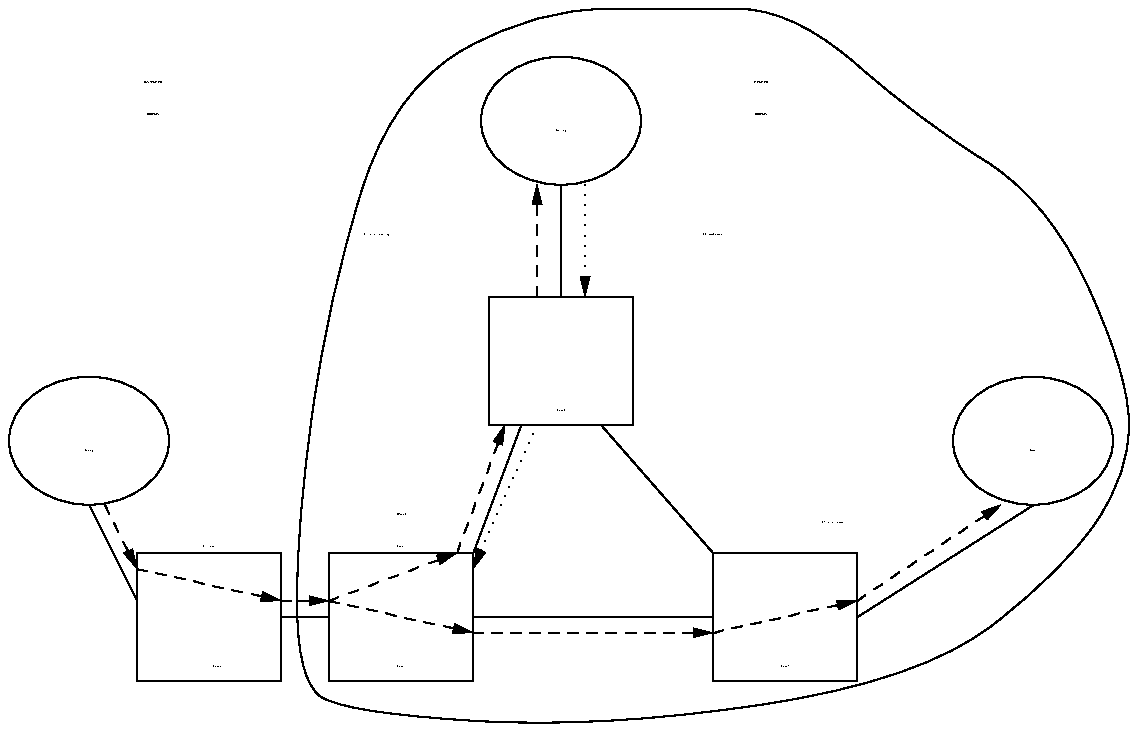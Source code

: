 .nf
.PS
scale=100
define t126 |
[ box invis ht 32 wid 48 with .sw at 0,0
"\fR\s10\&Redial\f1\s0" at 24,24
"\fR\s10\&point\f1\s0" at 24,8
] |

define t139 |
[ box invis ht 32 wid 104 with .sw at 0,0
"\fR\s10\&UNTRUSTED\f1\s0" at 52,24
"\fR\s10\&DOMAIN\f1\s0" at 52,8
] |

define t138 |
[ box invis ht 32 wid 80 with .sw at 0,0
"\fR\s10\&TRUSTED\f1\s0" at 40,24
"\fR\s10\&DOMAIN\f1\s0" at 40,8
] |

define m0 |
[ box invis ht 96 wid 72 with .sw at 0,0
t126 with .nw at 12,94
line -> from 0,40 to 72,24 dashed
box ht 64 wid 72 with .nw at 0,64 
"\fR\s10\&node 1\f1\s0" at 36,10
line -> from 0,40 to 64,64 dashed
] |

box invis ht 360 wid 560 with .sw at 0,0
"\fR\s10\&pokey\f1\s0" at 40,142
ellipse ht 64 wid 80 at 40,144
box ht 64 wid 72 with .nw at 64,88 
box ht 64 wid 72 with .nw at 352,88 
box ht 64 wid 72 with .nw at 240,216 
line  from 276,216 to 276,272 
"\fR\s10\&security\f1\s0" at 276,302
ellipse ht 64 wid 80 at 276,304
line -> from 424,64 to 496,112 dashed
line -> from 352,48 to 424,64 dashed
line -> from 232,48 to 352,48 dashed
"\fR\s10\&2. redial to west\f1\s0" at 352,250
line -> from 264,152 to 232,80 dotted
line -> from 288,272 to 288,216 dotted
"\fR\s10\&1. connect to security\f1\s0" at 184,250
m0 with .nw at 160,120
line -> from 264,216 to 264,272 dashed
line -> from 224,88 to 248,152 dashed
t139 with .nw at 20,334
t138 with .nw at 336,334
spline  from 336,360\
to 336,360\
to 264,360\
to 192,320\
to 160,216\
to 144,104\
to 144,24\
to 168,8\
to 296,0\
to 456,24\
to 528,80\
to 560,128\
to 560,176\
to 520,264\
to 456,304\
to 392,360\
to 336,360
"\fR\s10\&untrusted\f1\s0" at 100,94
"\fR\s10\&node x\f1\s0" at 104,34
line  from 136,56 to 160,56 
line -> from 136,64 to 160,64 dashed
line -> from 64,80 to 136,64 dashed
line -> from 48,112 to 64,80 dashed
"\fR\s10\&west\f1\s0" at 512,142
ellipse ht 64 wid 80 at 512,144
line  from 296,152 to 352,88 
line  from 232,88 to 256,152 
line  from 40,112 to 64,64 
line  from 232,56 to 352,56 
"\fR\s10\&node 3\f1\s0" at 388,34
"\fR\s10\&node 2\f1\s0" at 276,162
"\fR\s10\&3. connect to west\f1\s0" at 412,106
line  from 424,56 to 512,112 
.PE
.fi

